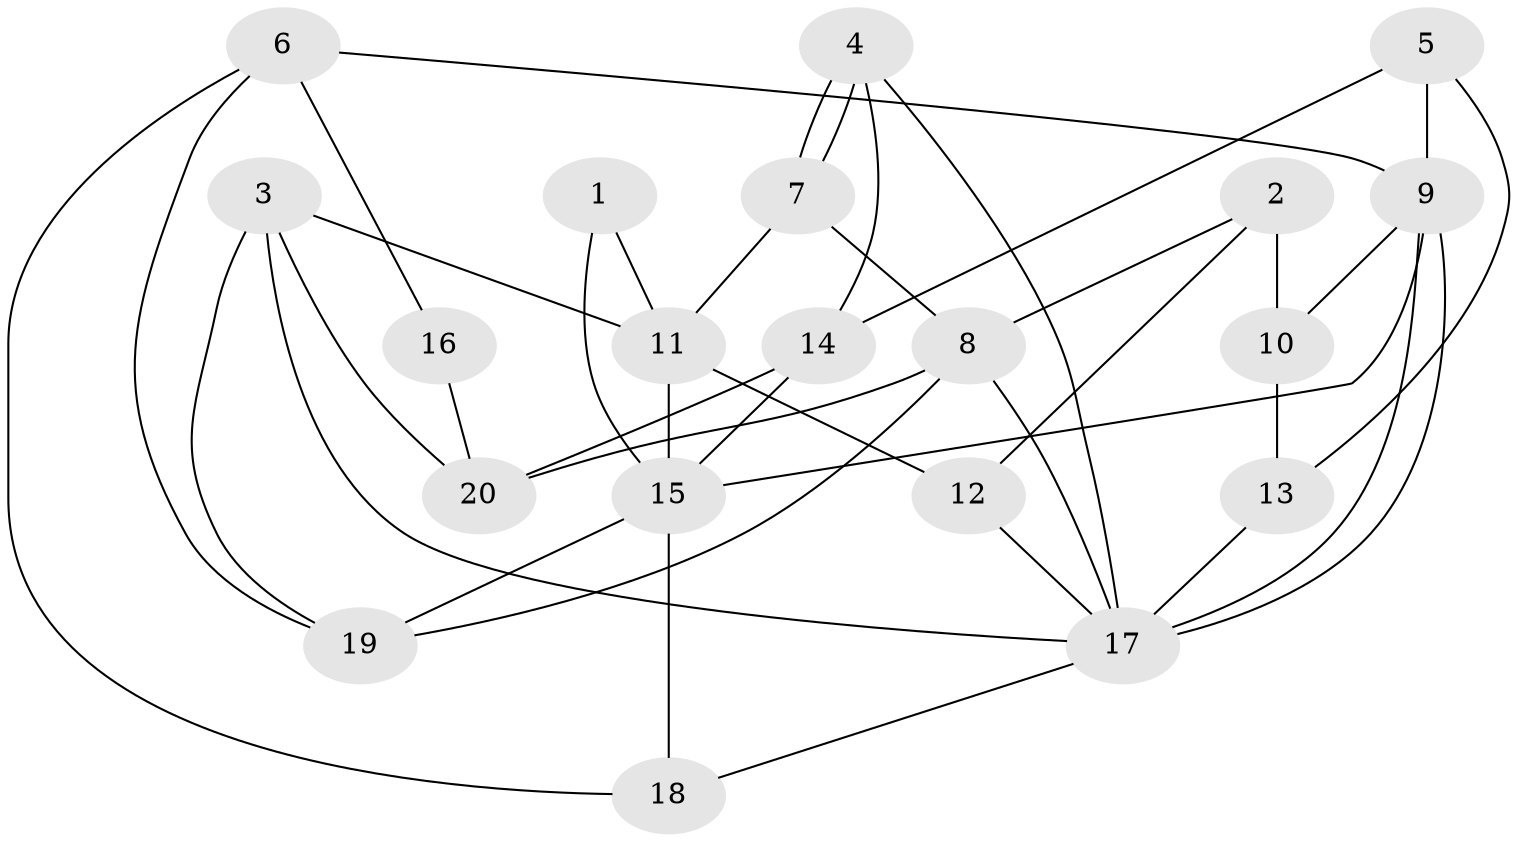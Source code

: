// Generated by graph-tools (version 1.1) at 2025/46/02/15/25 05:46:28]
// undirected, 20 vertices, 40 edges
graph export_dot {
graph [start="1"]
  node [color=gray90,style=filled];
  1;
  2;
  3;
  4;
  5;
  6;
  7;
  8;
  9;
  10;
  11;
  12;
  13;
  14;
  15;
  16;
  17;
  18;
  19;
  20;
  1 -- 11;
  1 -- 15;
  2 -- 12;
  2 -- 8;
  2 -- 10;
  3 -- 11;
  3 -- 17;
  3 -- 19;
  3 -- 20;
  4 -- 17;
  4 -- 7;
  4 -- 7;
  4 -- 14;
  5 -- 13;
  5 -- 14;
  5 -- 9;
  6 -- 19;
  6 -- 9;
  6 -- 16;
  6 -- 18;
  7 -- 8;
  7 -- 11;
  8 -- 17;
  8 -- 19;
  8 -- 20;
  9 -- 17;
  9 -- 17;
  9 -- 10;
  9 -- 15;
  10 -- 13;
  11 -- 15;
  11 -- 12;
  12 -- 17;
  13 -- 17;
  14 -- 20;
  14 -- 15;
  15 -- 18;
  15 -- 19;
  16 -- 20;
  17 -- 18;
}
